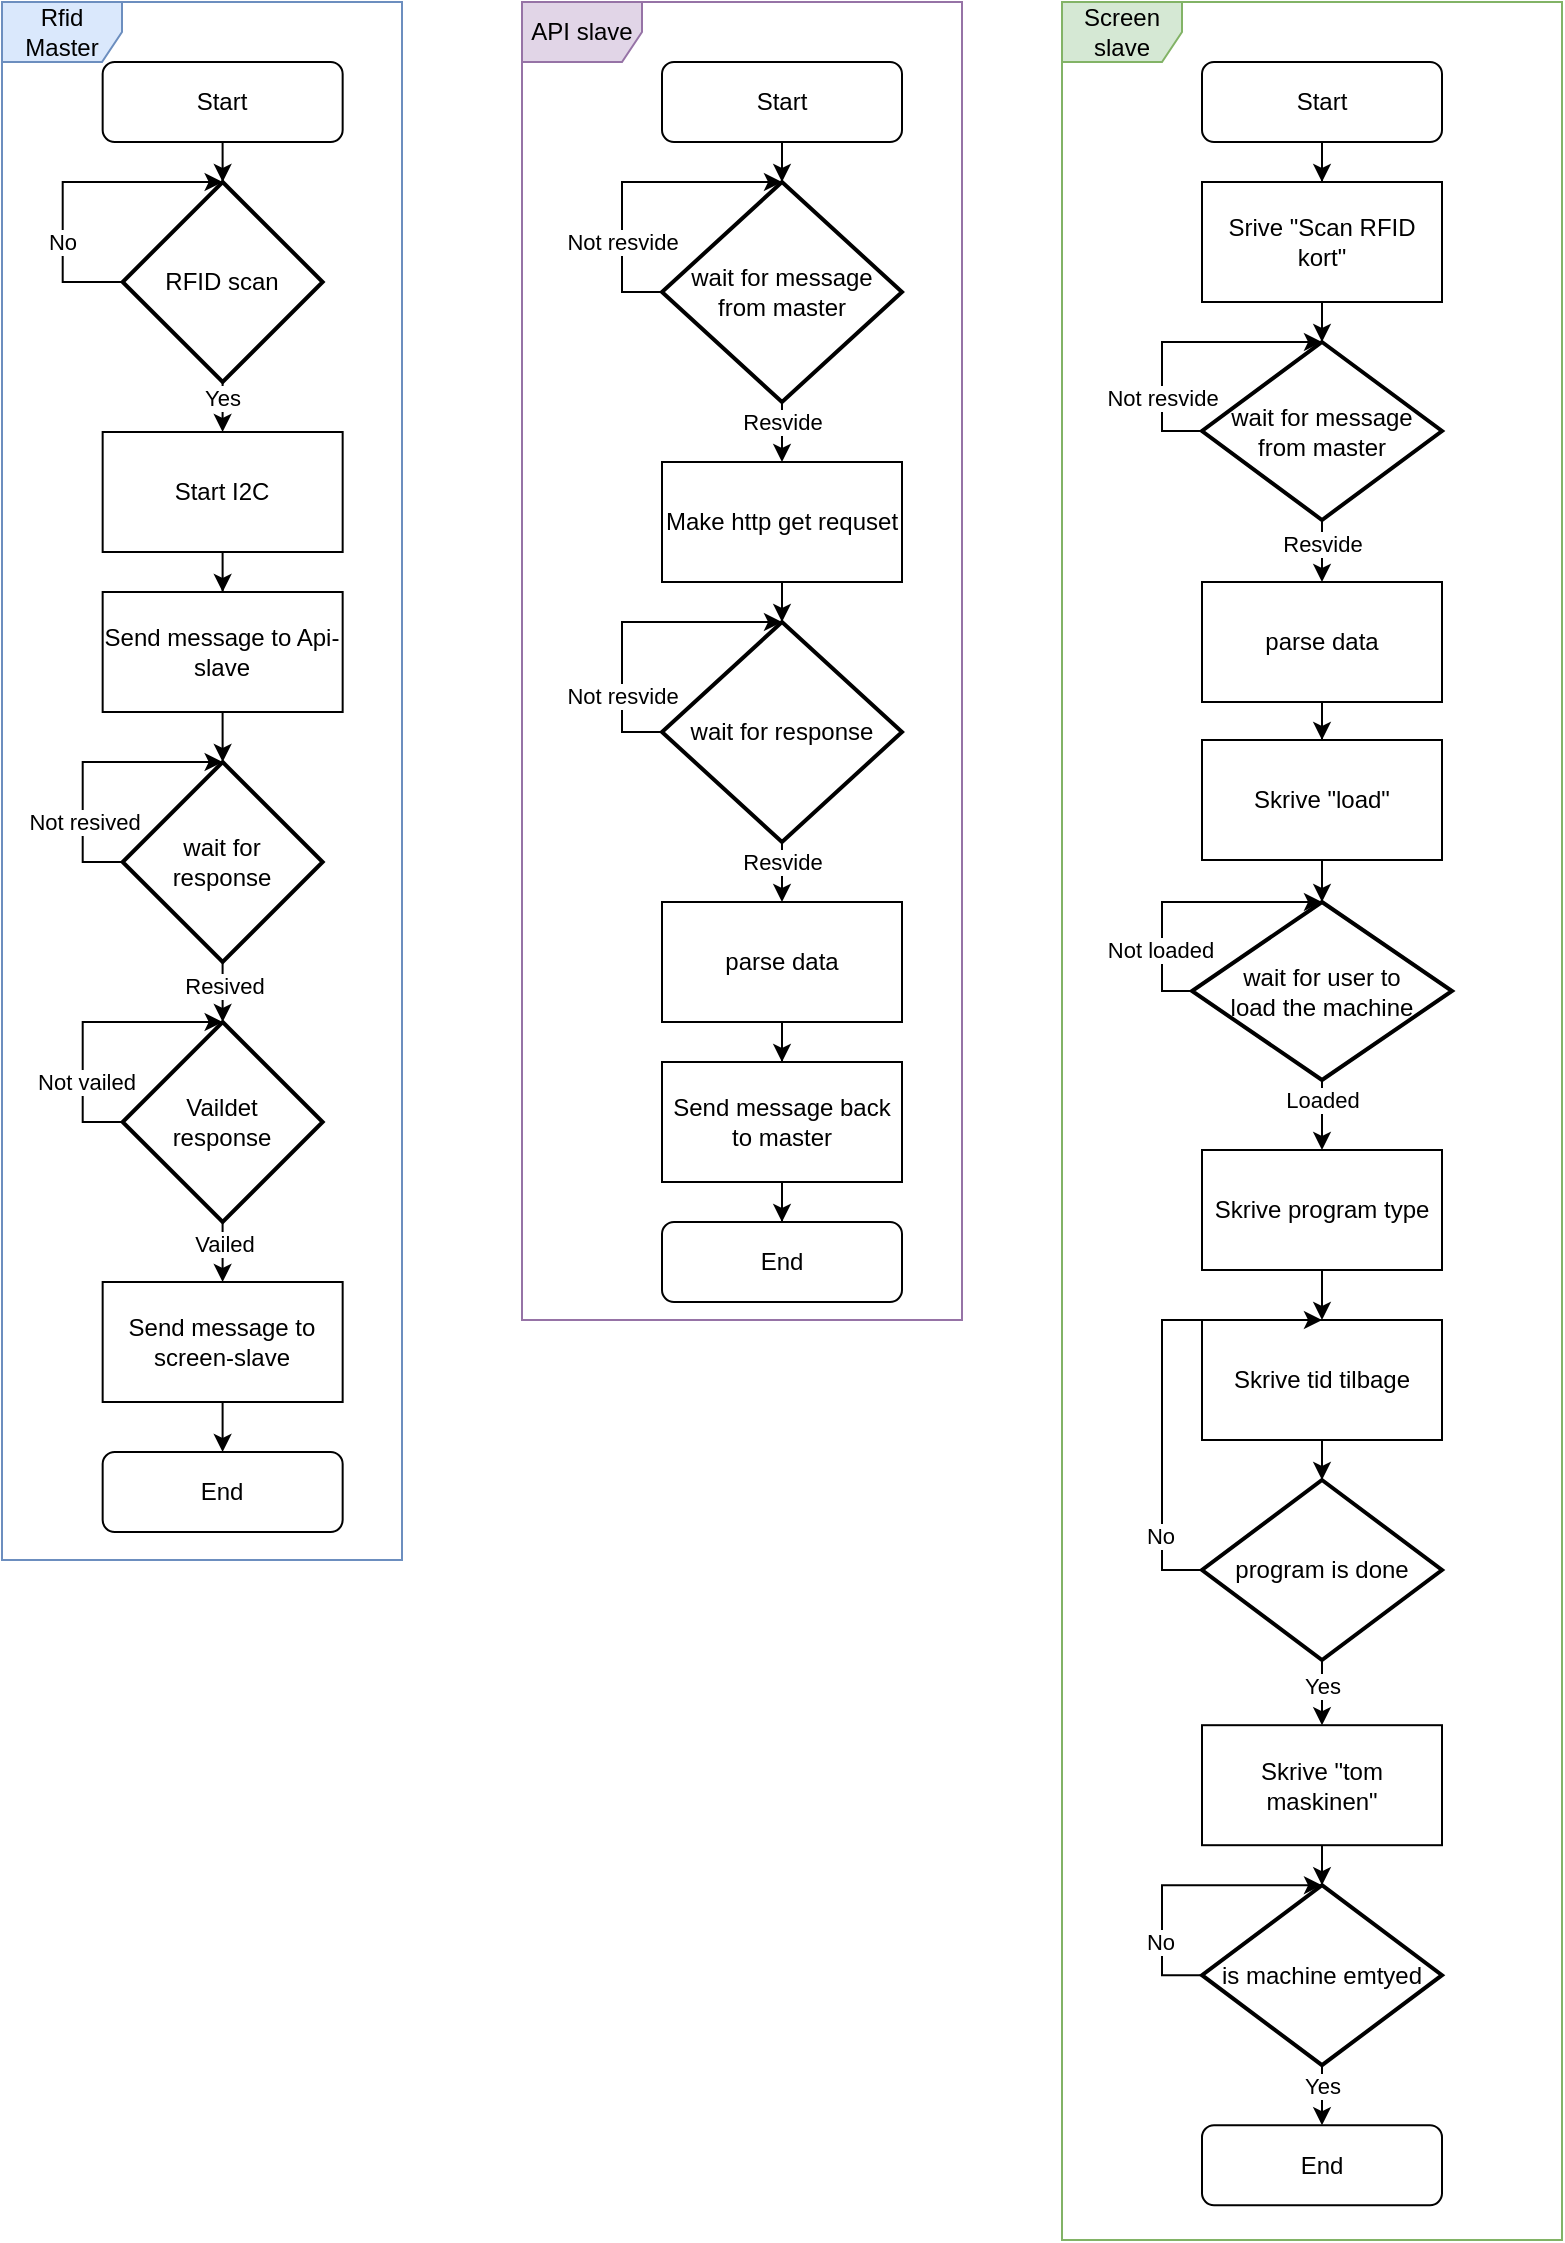 <mxfile version="14.6.13" type="device"><diagram id="C5RBs43oDa-KdzZeNtuy" name="Page-1"><mxGraphModel dx="2946" dy="1690" grid="1" gridSize="10" guides="1" tooltips="1" connect="1" arrows="1" fold="1" page="1" pageScale="1" pageWidth="827" pageHeight="1169" math="0" shadow="0"><root><mxCell id="WIyWlLk6GJQsqaUBKTNV-0"/><mxCell id="WIyWlLk6GJQsqaUBKTNV-1" parent="WIyWlLk6GJQsqaUBKTNV-0"/><mxCell id="k3OGvV_NUxRRAAEXV-PW-32" style="edgeStyle=orthogonalEdgeStyle;rounded=0;orthogonalLoop=1;jettySize=auto;html=1;entryX=0.5;entryY=0;entryDx=0;entryDy=0;startArrow=none;startFill=0;endArrow=classic;endFill=1;" edge="1" parent="WIyWlLk6GJQsqaUBKTNV-1" source="k3OGvV_NUxRRAAEXV-PW-0" target="k3OGvV_NUxRRAAEXV-PW-1"><mxGeometry relative="1" as="geometry"/></mxCell><mxCell id="k3OGvV_NUxRRAAEXV-PW-0" value="Start I2C" style="rounded=0;whiteSpace=wrap;html=1;" vertex="1" parent="WIyWlLk6GJQsqaUBKTNV-1"><mxGeometry x="70.33" y="246" width="120" height="60" as="geometry"/></mxCell><mxCell id="k3OGvV_NUxRRAAEXV-PW-33" style="edgeStyle=orthogonalEdgeStyle;rounded=0;orthogonalLoop=1;jettySize=auto;html=1;entryX=0.5;entryY=0;entryDx=0;entryDy=0;entryPerimeter=0;startArrow=none;startFill=0;endArrow=classic;endFill=1;" edge="1" parent="WIyWlLk6GJQsqaUBKTNV-1" source="k3OGvV_NUxRRAAEXV-PW-1" target="k3OGvV_NUxRRAAEXV-PW-3"><mxGeometry relative="1" as="geometry"/></mxCell><mxCell id="k3OGvV_NUxRRAAEXV-PW-1" value="Send message to Api-slave" style="rounded=0;whiteSpace=wrap;html=1;" vertex="1" parent="WIyWlLk6GJQsqaUBKTNV-1"><mxGeometry x="70.33" y="326" width="120" height="60" as="geometry"/></mxCell><mxCell id="k3OGvV_NUxRRAAEXV-PW-27" style="edgeStyle=orthogonalEdgeStyle;rounded=0;orthogonalLoop=1;jettySize=auto;html=1;" edge="1" parent="WIyWlLk6GJQsqaUBKTNV-1" source="k3OGvV_NUxRRAAEXV-PW-2" target="k3OGvV_NUxRRAAEXV-PW-0"><mxGeometry relative="1" as="geometry"/></mxCell><mxCell id="k3OGvV_NUxRRAAEXV-PW-28" value="Yes" style="edgeLabel;html=1;align=center;verticalAlign=middle;resizable=0;points=[];" vertex="1" connectable="0" parent="k3OGvV_NUxRRAAEXV-PW-27"><mxGeometry x="0.156" y="1" relative="1" as="geometry"><mxPoint as="offset"/></mxGeometry></mxCell><mxCell id="k3OGvV_NUxRRAAEXV-PW-29" style="edgeStyle=orthogonalEdgeStyle;rounded=0;orthogonalLoop=1;jettySize=auto;html=1;entryX=0;entryY=0.5;entryDx=0;entryDy=0;entryPerimeter=0;endArrow=none;endFill=0;startArrow=classic;startFill=1;" edge="1" parent="WIyWlLk6GJQsqaUBKTNV-1" target="k3OGvV_NUxRRAAEXV-PW-2"><mxGeometry relative="1" as="geometry"><mxPoint x="130.33" y="121" as="targetPoint"/><mxPoint x="130.33" y="121" as="sourcePoint"/><Array as="points"><mxPoint x="50.33" y="121"/><mxPoint x="50.33" y="171"/></Array></mxGeometry></mxCell><mxCell id="k3OGvV_NUxRRAAEXV-PW-30" value="No" style="edgeLabel;html=1;align=center;verticalAlign=middle;resizable=0;points=[];" vertex="1" connectable="0" parent="k3OGvV_NUxRRAAEXV-PW-29"><mxGeometry x="0.706" y="1" relative="1" as="geometry"><mxPoint x="-7" y="-19" as="offset"/></mxGeometry></mxCell><mxCell id="k3OGvV_NUxRRAAEXV-PW-2" value="RFID scan" style="strokeWidth=2;html=1;shape=mxgraph.flowchart.decision;whiteSpace=wrap;" vertex="1" parent="WIyWlLk6GJQsqaUBKTNV-1"><mxGeometry x="80.33" y="121" width="100" height="100" as="geometry"/></mxCell><mxCell id="k3OGvV_NUxRRAAEXV-PW-34" style="edgeStyle=orthogonalEdgeStyle;rounded=0;orthogonalLoop=1;jettySize=auto;html=1;entryX=0.5;entryY=0;entryDx=0;entryDy=0;entryPerimeter=0;startArrow=none;startFill=0;endArrow=classic;endFill=1;" edge="1" parent="WIyWlLk6GJQsqaUBKTNV-1" source="k3OGvV_NUxRRAAEXV-PW-3" target="k3OGvV_NUxRRAAEXV-PW-4"><mxGeometry relative="1" as="geometry"/></mxCell><mxCell id="k3OGvV_NUxRRAAEXV-PW-35" value="Resived" style="edgeLabel;html=1;align=center;verticalAlign=middle;resizable=0;points=[];" vertex="1" connectable="0" parent="k3OGvV_NUxRRAAEXV-PW-34"><mxGeometry x="-0.781" relative="1" as="geometry"><mxPoint y="6" as="offset"/></mxGeometry></mxCell><mxCell id="k3OGvV_NUxRRAAEXV-PW-36" style="edgeStyle=orthogonalEdgeStyle;rounded=0;orthogonalLoop=1;jettySize=auto;html=1;startArrow=none;startFill=0;endArrow=classic;endFill=1;exitX=0;exitY=0.5;exitDx=0;exitDy=0;exitPerimeter=0;entryX=0.5;entryY=0;entryDx=0;entryDy=0;entryPerimeter=0;" edge="1" parent="WIyWlLk6GJQsqaUBKTNV-1" source="k3OGvV_NUxRRAAEXV-PW-3" target="k3OGvV_NUxRRAAEXV-PW-3"><mxGeometry relative="1" as="geometry"><mxPoint x="10.33" y="451" as="targetPoint"/><Array as="points"><mxPoint x="60.33" y="461"/><mxPoint x="60.33" y="411"/></Array></mxGeometry></mxCell><mxCell id="k3OGvV_NUxRRAAEXV-PW-37" value="Not resived" style="edgeLabel;html=1;align=center;verticalAlign=middle;resizable=0;points=[];" vertex="1" connectable="0" parent="k3OGvV_NUxRRAAEXV-PW-36"><mxGeometry x="-0.773" relative="1" as="geometry"><mxPoint x="-4" y="-20" as="offset"/></mxGeometry></mxCell><mxCell id="k3OGvV_NUxRRAAEXV-PW-3" value="wait for &lt;br&gt;response" style="strokeWidth=2;html=1;shape=mxgraph.flowchart.decision;whiteSpace=wrap;" vertex="1" parent="WIyWlLk6GJQsqaUBKTNV-1"><mxGeometry x="80.33" y="411" width="100" height="100" as="geometry"/></mxCell><mxCell id="k3OGvV_NUxRRAAEXV-PW-38" style="edgeStyle=orthogonalEdgeStyle;rounded=0;orthogonalLoop=1;jettySize=auto;html=1;startArrow=none;startFill=0;endArrow=classic;endFill=1;" edge="1" parent="WIyWlLk6GJQsqaUBKTNV-1" source="k3OGvV_NUxRRAAEXV-PW-4" target="k3OGvV_NUxRRAAEXV-PW-5"><mxGeometry relative="1" as="geometry"/></mxCell><mxCell id="k3OGvV_NUxRRAAEXV-PW-40" value="Vailed" style="edgeLabel;html=1;align=center;verticalAlign=middle;resizable=0;points=[];" vertex="1" connectable="0" parent="k3OGvV_NUxRRAAEXV-PW-38"><mxGeometry x="-0.747" relative="1" as="geometry"><mxPoint y="4" as="offset"/></mxGeometry></mxCell><mxCell id="k3OGvV_NUxRRAAEXV-PW-41" style="edgeStyle=orthogonalEdgeStyle;rounded=0;orthogonalLoop=1;jettySize=auto;html=1;startArrow=none;startFill=0;endArrow=classic;endFill=1;exitX=0;exitY=0.5;exitDx=0;exitDy=0;exitPerimeter=0;entryX=0.5;entryY=0;entryDx=0;entryDy=0;entryPerimeter=0;" edge="1" parent="WIyWlLk6GJQsqaUBKTNV-1" source="k3OGvV_NUxRRAAEXV-PW-4" target="k3OGvV_NUxRRAAEXV-PW-4"><mxGeometry relative="1" as="geometry"><mxPoint x="10.33" y="571" as="targetPoint"/><Array as="points"><mxPoint x="60.33" y="591"/><mxPoint x="60.33" y="541"/></Array></mxGeometry></mxCell><mxCell id="k3OGvV_NUxRRAAEXV-PW-42" value="Not vailed" style="edgeLabel;html=1;align=center;verticalAlign=middle;resizable=0;points=[];" vertex="1" connectable="0" parent="k3OGvV_NUxRRAAEXV-PW-41"><mxGeometry x="-0.509" y="-1" relative="1" as="geometry"><mxPoint y="-6" as="offset"/></mxGeometry></mxCell><mxCell id="k3OGvV_NUxRRAAEXV-PW-4" value="Vaildet &lt;br&gt;response" style="strokeWidth=2;html=1;shape=mxgraph.flowchart.decision;whiteSpace=wrap;" vertex="1" parent="WIyWlLk6GJQsqaUBKTNV-1"><mxGeometry x="80.33" y="541" width="100" height="100" as="geometry"/></mxCell><mxCell id="k3OGvV_NUxRRAAEXV-PW-39" style="edgeStyle=orthogonalEdgeStyle;rounded=0;orthogonalLoop=1;jettySize=auto;html=1;startArrow=none;startFill=0;endArrow=classic;endFill=1;" edge="1" parent="WIyWlLk6GJQsqaUBKTNV-1" source="k3OGvV_NUxRRAAEXV-PW-5" target="k3OGvV_NUxRRAAEXV-PW-6"><mxGeometry relative="1" as="geometry"/></mxCell><mxCell id="k3OGvV_NUxRRAAEXV-PW-5" value="Send message to screen-slave" style="rounded=0;whiteSpace=wrap;html=1;" vertex="1" parent="WIyWlLk6GJQsqaUBKTNV-1"><mxGeometry x="70.33" y="671" width="120" height="60" as="geometry"/></mxCell><mxCell id="k3OGvV_NUxRRAAEXV-PW-6" value="End" style="rounded=1;whiteSpace=wrap;html=1;fontSize=12;glass=0;strokeWidth=1;shadow=0;" vertex="1" parent="WIyWlLk6GJQsqaUBKTNV-1"><mxGeometry x="70.33" y="756" width="120" height="40" as="geometry"/></mxCell><mxCell id="k3OGvV_NUxRRAAEXV-PW-26" style="edgeStyle=orthogonalEdgeStyle;rounded=0;orthogonalLoop=1;jettySize=auto;html=1;entryX=0.5;entryY=0;entryDx=0;entryDy=0;entryPerimeter=0;" edge="1" parent="WIyWlLk6GJQsqaUBKTNV-1" source="k3OGvV_NUxRRAAEXV-PW-7" target="k3OGvV_NUxRRAAEXV-PW-2"><mxGeometry relative="1" as="geometry"/></mxCell><mxCell id="k3OGvV_NUxRRAAEXV-PW-7" value="Start" style="rounded=1;whiteSpace=wrap;html=1;fontSize=12;glass=0;strokeWidth=1;shadow=0;" vertex="1" parent="WIyWlLk6GJQsqaUBKTNV-1"><mxGeometry x="70.33" y="61" width="120" height="40" as="geometry"/></mxCell><mxCell id="k3OGvV_NUxRRAAEXV-PW-44" style="edgeStyle=orthogonalEdgeStyle;rounded=0;orthogonalLoop=1;jettySize=auto;html=1;entryX=0.5;entryY=0;entryDx=0;entryDy=0;entryPerimeter=0;startArrow=none;startFill=0;endArrow=classic;endFill=1;" edge="1" parent="WIyWlLk6GJQsqaUBKTNV-1" source="k3OGvV_NUxRRAAEXV-PW-8" target="k3OGvV_NUxRRAAEXV-PW-9"><mxGeometry relative="1" as="geometry"/></mxCell><mxCell id="k3OGvV_NUxRRAAEXV-PW-8" value="Start" style="rounded=1;whiteSpace=wrap;html=1;fontSize=12;glass=0;strokeWidth=1;shadow=0;" vertex="1" parent="WIyWlLk6GJQsqaUBKTNV-1"><mxGeometry x="350" y="61" width="120" height="40" as="geometry"/></mxCell><mxCell id="k3OGvV_NUxRRAAEXV-PW-45" style="edgeStyle=orthogonalEdgeStyle;rounded=0;orthogonalLoop=1;jettySize=auto;html=1;startArrow=none;startFill=0;endArrow=classic;endFill=1;" edge="1" parent="WIyWlLk6GJQsqaUBKTNV-1" source="k3OGvV_NUxRRAAEXV-PW-9" target="k3OGvV_NUxRRAAEXV-PW-43"><mxGeometry relative="1" as="geometry"/></mxCell><mxCell id="k3OGvV_NUxRRAAEXV-PW-47" value="Resvide" style="edgeLabel;html=1;align=center;verticalAlign=middle;resizable=0;points=[];" vertex="1" connectable="0" parent="k3OGvV_NUxRRAAEXV-PW-45"><mxGeometry x="-0.779" relative="1" as="geometry"><mxPoint y="4" as="offset"/></mxGeometry></mxCell><mxCell id="k3OGvV_NUxRRAAEXV-PW-48" style="edgeStyle=orthogonalEdgeStyle;rounded=0;orthogonalLoop=1;jettySize=auto;html=1;startArrow=none;startFill=0;endArrow=classic;endFill=1;exitX=0;exitY=0.5;exitDx=0;exitDy=0;exitPerimeter=0;entryX=0.5;entryY=0;entryDx=0;entryDy=0;entryPerimeter=0;" edge="1" parent="WIyWlLk6GJQsqaUBKTNV-1" source="k3OGvV_NUxRRAAEXV-PW-9" target="k3OGvV_NUxRRAAEXV-PW-9"><mxGeometry relative="1" as="geometry"><mxPoint x="290" y="176" as="targetPoint"/><Array as="points"><mxPoint x="330" y="176"/><mxPoint x="330" y="121"/></Array></mxGeometry></mxCell><mxCell id="k3OGvV_NUxRRAAEXV-PW-49" value="Not resvide" style="edgeLabel;html=1;align=center;verticalAlign=middle;resizable=0;points=[];" vertex="1" connectable="0" parent="k3OGvV_NUxRRAAEXV-PW-48"><mxGeometry x="-0.547" relative="1" as="geometry"><mxPoint y="-10" as="offset"/></mxGeometry></mxCell><mxCell id="k3OGvV_NUxRRAAEXV-PW-9" value="wait for message from master" style="strokeWidth=2;html=1;shape=mxgraph.flowchart.decision;whiteSpace=wrap;" vertex="1" parent="WIyWlLk6GJQsqaUBKTNV-1"><mxGeometry x="350" y="121" width="120" height="110" as="geometry"/></mxCell><mxCell id="k3OGvV_NUxRRAAEXV-PW-50" style="edgeStyle=orthogonalEdgeStyle;rounded=0;orthogonalLoop=1;jettySize=auto;html=1;entryX=0.5;entryY=0;entryDx=0;entryDy=0;startArrow=none;startFill=0;endArrow=classic;endFill=1;" edge="1" parent="WIyWlLk6GJQsqaUBKTNV-1" source="k3OGvV_NUxRRAAEXV-PW-10" target="k3OGvV_NUxRRAAEXV-PW-11"><mxGeometry relative="1" as="geometry"/></mxCell><mxCell id="k3OGvV_NUxRRAAEXV-PW-51" value="Resvide" style="edgeLabel;html=1;align=center;verticalAlign=middle;resizable=0;points=[];" vertex="1" connectable="0" parent="k3OGvV_NUxRRAAEXV-PW-50"><mxGeometry x="-0.795" y="1" relative="1" as="geometry"><mxPoint x="-1" y="5" as="offset"/></mxGeometry></mxCell><mxCell id="k3OGvV_NUxRRAAEXV-PW-52" style="edgeStyle=orthogonalEdgeStyle;rounded=0;orthogonalLoop=1;jettySize=auto;html=1;startArrow=none;startFill=0;endArrow=classic;endFill=1;exitX=0;exitY=0.5;exitDx=0;exitDy=0;exitPerimeter=0;entryX=0.5;entryY=0;entryDx=0;entryDy=0;entryPerimeter=0;" edge="1" parent="WIyWlLk6GJQsqaUBKTNV-1" source="k3OGvV_NUxRRAAEXV-PW-10" target="k3OGvV_NUxRRAAEXV-PW-10"><mxGeometry relative="1" as="geometry"><mxPoint x="300" y="396" as="targetPoint"/><Array as="points"><mxPoint x="330" y="396"/><mxPoint x="330" y="341"/></Array></mxGeometry></mxCell><mxCell id="k3OGvV_NUxRRAAEXV-PW-53" value="Not resvide" style="edgeLabel;html=1;align=center;verticalAlign=middle;resizable=0;points=[];" vertex="1" connectable="0" parent="k3OGvV_NUxRRAAEXV-PW-52"><mxGeometry x="-0.501" relative="1" as="geometry"><mxPoint as="offset"/></mxGeometry></mxCell><mxCell id="k3OGvV_NUxRRAAEXV-PW-10" value="wait for response" style="strokeWidth=2;html=1;shape=mxgraph.flowchart.decision;whiteSpace=wrap;" vertex="1" parent="WIyWlLk6GJQsqaUBKTNV-1"><mxGeometry x="350" y="341" width="120" height="110" as="geometry"/></mxCell><mxCell id="k3OGvV_NUxRRAAEXV-PW-54" style="edgeStyle=orthogonalEdgeStyle;rounded=0;orthogonalLoop=1;jettySize=auto;html=1;entryX=0.5;entryY=0;entryDx=0;entryDy=0;startArrow=none;startFill=0;endArrow=classic;endFill=1;" edge="1" parent="WIyWlLk6GJQsqaUBKTNV-1" source="k3OGvV_NUxRRAAEXV-PW-11" target="k3OGvV_NUxRRAAEXV-PW-12"><mxGeometry relative="1" as="geometry"/></mxCell><mxCell id="k3OGvV_NUxRRAAEXV-PW-11" value="parse data" style="rounded=0;whiteSpace=wrap;html=1;" vertex="1" parent="WIyWlLk6GJQsqaUBKTNV-1"><mxGeometry x="350" y="481" width="120" height="60" as="geometry"/></mxCell><mxCell id="k3OGvV_NUxRRAAEXV-PW-55" style="edgeStyle=orthogonalEdgeStyle;rounded=0;orthogonalLoop=1;jettySize=auto;html=1;entryX=0.5;entryY=0;entryDx=0;entryDy=0;startArrow=none;startFill=0;endArrow=classic;endFill=1;" edge="1" parent="WIyWlLk6GJQsqaUBKTNV-1" source="k3OGvV_NUxRRAAEXV-PW-12" target="k3OGvV_NUxRRAAEXV-PW-13"><mxGeometry relative="1" as="geometry"/></mxCell><mxCell id="k3OGvV_NUxRRAAEXV-PW-12" value="Send message back to master" style="rounded=0;whiteSpace=wrap;html=1;" vertex="1" parent="WIyWlLk6GJQsqaUBKTNV-1"><mxGeometry x="350" y="561" width="120" height="60" as="geometry"/></mxCell><mxCell id="k3OGvV_NUxRRAAEXV-PW-13" value="End" style="rounded=1;whiteSpace=wrap;html=1;fontSize=12;glass=0;strokeWidth=1;shadow=0;" vertex="1" parent="WIyWlLk6GJQsqaUBKTNV-1"><mxGeometry x="350" y="641" width="120" height="40" as="geometry"/></mxCell><mxCell id="k3OGvV_NUxRRAAEXV-PW-56" style="edgeStyle=orthogonalEdgeStyle;rounded=0;orthogonalLoop=1;jettySize=auto;html=1;entryX=0.5;entryY=0;entryDx=0;entryDy=0;startArrow=none;startFill=0;endArrow=classic;endFill=1;" edge="1" parent="WIyWlLk6GJQsqaUBKTNV-1" source="k3OGvV_NUxRRAAEXV-PW-14" target="k3OGvV_NUxRRAAEXV-PW-15"><mxGeometry relative="1" as="geometry"/></mxCell><mxCell id="k3OGvV_NUxRRAAEXV-PW-14" value="Start" style="rounded=1;whiteSpace=wrap;html=1;fontSize=12;glass=0;strokeWidth=1;shadow=0;" vertex="1" parent="WIyWlLk6GJQsqaUBKTNV-1"><mxGeometry x="620" y="61" width="120" height="40" as="geometry"/></mxCell><mxCell id="k3OGvV_NUxRRAAEXV-PW-57" style="edgeStyle=orthogonalEdgeStyle;rounded=0;orthogonalLoop=1;jettySize=auto;html=1;entryX=0.5;entryY=0;entryDx=0;entryDy=0;entryPerimeter=0;startArrow=none;startFill=0;endArrow=classic;endFill=1;" edge="1" parent="WIyWlLk6GJQsqaUBKTNV-1" source="k3OGvV_NUxRRAAEXV-PW-15" target="k3OGvV_NUxRRAAEXV-PW-16"><mxGeometry relative="1" as="geometry"/></mxCell><mxCell id="k3OGvV_NUxRRAAEXV-PW-15" value="Srive &quot;Scan RFID kort&quot;" style="rounded=0;whiteSpace=wrap;html=1;" vertex="1" parent="WIyWlLk6GJQsqaUBKTNV-1"><mxGeometry x="620" y="121" width="120" height="60" as="geometry"/></mxCell><mxCell id="k3OGvV_NUxRRAAEXV-PW-58" style="edgeStyle=orthogonalEdgeStyle;rounded=0;orthogonalLoop=1;jettySize=auto;html=1;startArrow=none;startFill=0;endArrow=classic;endFill=1;" edge="1" parent="WIyWlLk6GJQsqaUBKTNV-1" source="k3OGvV_NUxRRAAEXV-PW-16" target="k3OGvV_NUxRRAAEXV-PW-17"><mxGeometry relative="1" as="geometry"/></mxCell><mxCell id="k3OGvV_NUxRRAAEXV-PW-61" value="Resvide" style="edgeLabel;html=1;align=center;verticalAlign=middle;resizable=0;points=[];" vertex="1" connectable="0" parent="k3OGvV_NUxRRAAEXV-PW-58"><mxGeometry x="0.523" relative="1" as="geometry"><mxPoint y="-8" as="offset"/></mxGeometry></mxCell><mxCell id="k3OGvV_NUxRRAAEXV-PW-62" style="edgeStyle=orthogonalEdgeStyle;rounded=0;orthogonalLoop=1;jettySize=auto;html=1;startArrow=none;startFill=0;endArrow=classic;endFill=1;exitX=0;exitY=0.5;exitDx=0;exitDy=0;exitPerimeter=0;entryX=0.5;entryY=0;entryDx=0;entryDy=0;entryPerimeter=0;" edge="1" parent="WIyWlLk6GJQsqaUBKTNV-1" source="k3OGvV_NUxRRAAEXV-PW-16" target="k3OGvV_NUxRRAAEXV-PW-16"><mxGeometry relative="1" as="geometry"><mxPoint x="560" y="241" as="targetPoint"/><Array as="points"><mxPoint x="600" y="246"/><mxPoint x="600" y="201"/></Array></mxGeometry></mxCell><mxCell id="k3OGvV_NUxRRAAEXV-PW-63" value="Not resvide" style="edgeLabel;html=1;align=center;verticalAlign=middle;resizable=0;points=[];" vertex="1" connectable="0" parent="k3OGvV_NUxRRAAEXV-PW-62"><mxGeometry x="-0.626" relative="1" as="geometry"><mxPoint y="-10" as="offset"/></mxGeometry></mxCell><mxCell id="k3OGvV_NUxRRAAEXV-PW-16" value="wait for message from master" style="strokeWidth=2;html=1;shape=mxgraph.flowchart.decision;whiteSpace=wrap;" vertex="1" parent="WIyWlLk6GJQsqaUBKTNV-1"><mxGeometry x="620" y="201" width="120" height="89" as="geometry"/></mxCell><mxCell id="k3OGvV_NUxRRAAEXV-PW-59" style="edgeStyle=orthogonalEdgeStyle;rounded=0;orthogonalLoop=1;jettySize=auto;html=1;startArrow=none;startFill=0;endArrow=classic;endFill=1;" edge="1" parent="WIyWlLk6GJQsqaUBKTNV-1" source="k3OGvV_NUxRRAAEXV-PW-17" target="k3OGvV_NUxRRAAEXV-PW-18"><mxGeometry relative="1" as="geometry"/></mxCell><mxCell id="k3OGvV_NUxRRAAEXV-PW-17" value="parse data" style="rounded=0;whiteSpace=wrap;html=1;" vertex="1" parent="WIyWlLk6GJQsqaUBKTNV-1"><mxGeometry x="620" y="321" width="120" height="60" as="geometry"/></mxCell><mxCell id="k3OGvV_NUxRRAAEXV-PW-60" style="edgeStyle=orthogonalEdgeStyle;rounded=0;orthogonalLoop=1;jettySize=auto;html=1;startArrow=none;startFill=0;endArrow=classic;endFill=1;" edge="1" parent="WIyWlLk6GJQsqaUBKTNV-1" source="k3OGvV_NUxRRAAEXV-PW-18" target="k3OGvV_NUxRRAAEXV-PW-19"><mxGeometry relative="1" as="geometry"/></mxCell><mxCell id="k3OGvV_NUxRRAAEXV-PW-18" value="Skrive &quot;load&quot;" style="rounded=0;whiteSpace=wrap;html=1;" vertex="1" parent="WIyWlLk6GJQsqaUBKTNV-1"><mxGeometry x="620" y="400" width="120" height="60" as="geometry"/></mxCell><mxCell id="k3OGvV_NUxRRAAEXV-PW-64" style="edgeStyle=orthogonalEdgeStyle;rounded=0;orthogonalLoop=1;jettySize=auto;html=1;startArrow=none;startFill=0;endArrow=classic;endFill=1;" edge="1" parent="WIyWlLk6GJQsqaUBKTNV-1" source="k3OGvV_NUxRRAAEXV-PW-19" target="k3OGvV_NUxRRAAEXV-PW-20"><mxGeometry relative="1" as="geometry"/></mxCell><mxCell id="k3OGvV_NUxRRAAEXV-PW-65" value="Loaded" style="edgeLabel;html=1;align=center;verticalAlign=middle;resizable=0;points=[];" vertex="1" connectable="0" parent="k3OGvV_NUxRRAAEXV-PW-64"><mxGeometry x="-0.742" relative="1" as="geometry"><mxPoint y="4" as="offset"/></mxGeometry></mxCell><mxCell id="k3OGvV_NUxRRAAEXV-PW-66" style="edgeStyle=orthogonalEdgeStyle;rounded=0;orthogonalLoop=1;jettySize=auto;html=1;startArrow=none;startFill=0;endArrow=classic;endFill=1;exitX=0;exitY=0.5;exitDx=0;exitDy=0;exitPerimeter=0;entryX=0.5;entryY=0;entryDx=0;entryDy=0;entryPerimeter=0;" edge="1" parent="WIyWlLk6GJQsqaUBKTNV-1" source="k3OGvV_NUxRRAAEXV-PW-19" target="k3OGvV_NUxRRAAEXV-PW-19"><mxGeometry relative="1" as="geometry"><mxPoint x="580" y="551" as="targetPoint"/><Array as="points"><mxPoint x="600" y="526"/><mxPoint x="600" y="481"/></Array></mxGeometry></mxCell><mxCell id="k3OGvV_NUxRRAAEXV-PW-67" value="Not loaded" style="edgeLabel;html=1;align=center;verticalAlign=middle;resizable=0;points=[];" vertex="1" connectable="0" parent="k3OGvV_NUxRRAAEXV-PW-66"><mxGeometry x="-0.57" y="1" relative="1" as="geometry"><mxPoint y="-6" as="offset"/></mxGeometry></mxCell><mxCell id="k3OGvV_NUxRRAAEXV-PW-19" value="wait for user to &lt;br&gt;load the machine" style="strokeWidth=2;html=1;shape=mxgraph.flowchart.decision;whiteSpace=wrap;" vertex="1" parent="WIyWlLk6GJQsqaUBKTNV-1"><mxGeometry x="615" y="481" width="130" height="89" as="geometry"/></mxCell><mxCell id="k3OGvV_NUxRRAAEXV-PW-68" style="edgeStyle=orthogonalEdgeStyle;rounded=0;orthogonalLoop=1;jettySize=auto;html=1;entryX=0.5;entryY=0;entryDx=0;entryDy=0;startArrow=none;startFill=0;endArrow=classic;endFill=1;" edge="1" parent="WIyWlLk6GJQsqaUBKTNV-1" source="k3OGvV_NUxRRAAEXV-PW-20" target="k3OGvV_NUxRRAAEXV-PW-21"><mxGeometry relative="1" as="geometry"/></mxCell><mxCell id="k3OGvV_NUxRRAAEXV-PW-20" value="Skrive program type" style="rounded=0;whiteSpace=wrap;html=1;" vertex="1" parent="WIyWlLk6GJQsqaUBKTNV-1"><mxGeometry x="620" y="605" width="120" height="60" as="geometry"/></mxCell><mxCell id="k3OGvV_NUxRRAAEXV-PW-69" style="edgeStyle=orthogonalEdgeStyle;rounded=0;orthogonalLoop=1;jettySize=auto;html=1;startArrow=none;startFill=0;endArrow=classic;endFill=1;" edge="1" parent="WIyWlLk6GJQsqaUBKTNV-1" source="k3OGvV_NUxRRAAEXV-PW-21" target="k3OGvV_NUxRRAAEXV-PW-22"><mxGeometry relative="1" as="geometry"/></mxCell><mxCell id="k3OGvV_NUxRRAAEXV-PW-21" value="Skrive tid tilbage" style="rounded=0;whiteSpace=wrap;html=1;" vertex="1" parent="WIyWlLk6GJQsqaUBKTNV-1"><mxGeometry x="620" y="690" width="120" height="60" as="geometry"/></mxCell><mxCell id="k3OGvV_NUxRRAAEXV-PW-70" style="edgeStyle=orthogonalEdgeStyle;rounded=0;orthogonalLoop=1;jettySize=auto;html=1;entryX=0.5;entryY=0;entryDx=0;entryDy=0;startArrow=none;startFill=0;endArrow=classic;endFill=1;" edge="1" parent="WIyWlLk6GJQsqaUBKTNV-1" source="k3OGvV_NUxRRAAEXV-PW-22" target="k3OGvV_NUxRRAAEXV-PW-23"><mxGeometry relative="1" as="geometry"/></mxCell><mxCell id="k3OGvV_NUxRRAAEXV-PW-73" value="Yes" style="edgeLabel;html=1;align=center;verticalAlign=middle;resizable=0;points=[];" vertex="1" connectable="0" parent="k3OGvV_NUxRRAAEXV-PW-70"><mxGeometry x="0.484" relative="1" as="geometry"><mxPoint y="-7" as="offset"/></mxGeometry></mxCell><mxCell id="k3OGvV_NUxRRAAEXV-PW-74" style="edgeStyle=orthogonalEdgeStyle;rounded=0;orthogonalLoop=1;jettySize=auto;html=1;entryX=0.5;entryY=0;entryDx=0;entryDy=0;startArrow=none;startFill=0;endArrow=classic;endFill=1;exitX=0;exitY=0.5;exitDx=0;exitDy=0;exitPerimeter=0;" edge="1" parent="WIyWlLk6GJQsqaUBKTNV-1" source="k3OGvV_NUxRRAAEXV-PW-22" target="k3OGvV_NUxRRAAEXV-PW-21"><mxGeometry relative="1" as="geometry"><Array as="points"><mxPoint x="600" y="815"/><mxPoint x="600" y="690"/></Array></mxGeometry></mxCell><mxCell id="k3OGvV_NUxRRAAEXV-PW-75" value="No" style="edgeLabel;html=1;align=center;verticalAlign=middle;resizable=0;points=[];" vertex="1" connectable="0" parent="k3OGvV_NUxRRAAEXV-PW-74"><mxGeometry x="-0.683" y="1" relative="1" as="geometry"><mxPoint y="-2" as="offset"/></mxGeometry></mxCell><mxCell id="k3OGvV_NUxRRAAEXV-PW-22" value="program is done" style="strokeWidth=2;html=1;shape=mxgraph.flowchart.decision;whiteSpace=wrap;" vertex="1" parent="WIyWlLk6GJQsqaUBKTNV-1"><mxGeometry x="620" y="770" width="120" height="90" as="geometry"/></mxCell><mxCell id="k3OGvV_NUxRRAAEXV-PW-71" style="edgeStyle=orthogonalEdgeStyle;rounded=0;orthogonalLoop=1;jettySize=auto;html=1;entryX=0.5;entryY=0;entryDx=0;entryDy=0;entryPerimeter=0;startArrow=none;startFill=0;endArrow=classic;endFill=1;" edge="1" parent="WIyWlLk6GJQsqaUBKTNV-1" source="k3OGvV_NUxRRAAEXV-PW-23" target="k3OGvV_NUxRRAAEXV-PW-24"><mxGeometry relative="1" as="geometry"/></mxCell><mxCell id="k3OGvV_NUxRRAAEXV-PW-23" value="Skrive &quot;tom maskinen&quot;" style="rounded=0;whiteSpace=wrap;html=1;" vertex="1" parent="WIyWlLk6GJQsqaUBKTNV-1"><mxGeometry x="620" y="892.6" width="120" height="60" as="geometry"/></mxCell><mxCell id="k3OGvV_NUxRRAAEXV-PW-72" style="edgeStyle=orthogonalEdgeStyle;rounded=0;orthogonalLoop=1;jettySize=auto;html=1;entryX=0.5;entryY=0;entryDx=0;entryDy=0;startArrow=none;startFill=0;endArrow=classic;endFill=1;" edge="1" parent="WIyWlLk6GJQsqaUBKTNV-1" source="k3OGvV_NUxRRAAEXV-PW-24" target="k3OGvV_NUxRRAAEXV-PW-25"><mxGeometry relative="1" as="geometry"/></mxCell><mxCell id="k3OGvV_NUxRRAAEXV-PW-76" value="Yes" style="edgeLabel;html=1;align=center;verticalAlign=middle;resizable=0;points=[];" vertex="1" connectable="0" parent="k3OGvV_NUxRRAAEXV-PW-72"><mxGeometry x="-0.823" relative="1" as="geometry"><mxPoint y="6" as="offset"/></mxGeometry></mxCell><mxCell id="k3OGvV_NUxRRAAEXV-PW-24" value="is machine emtyed" style="strokeWidth=2;html=1;shape=mxgraph.flowchart.decision;whiteSpace=wrap;" vertex="1" parent="WIyWlLk6GJQsqaUBKTNV-1"><mxGeometry x="620" y="972.6" width="120" height="90" as="geometry"/></mxCell><mxCell id="k3OGvV_NUxRRAAEXV-PW-25" value="End" style="rounded=1;whiteSpace=wrap;html=1;fontSize=12;glass=0;strokeWidth=1;shadow=0;" vertex="1" parent="WIyWlLk6GJQsqaUBKTNV-1"><mxGeometry x="620" y="1092.6" width="120" height="40" as="geometry"/></mxCell><mxCell id="k3OGvV_NUxRRAAEXV-PW-46" style="edgeStyle=orthogonalEdgeStyle;rounded=0;orthogonalLoop=1;jettySize=auto;html=1;entryX=0.5;entryY=0;entryDx=0;entryDy=0;entryPerimeter=0;startArrow=none;startFill=0;endArrow=classic;endFill=1;" edge="1" parent="WIyWlLk6GJQsqaUBKTNV-1" source="k3OGvV_NUxRRAAEXV-PW-43" target="k3OGvV_NUxRRAAEXV-PW-10"><mxGeometry relative="1" as="geometry"/></mxCell><mxCell id="k3OGvV_NUxRRAAEXV-PW-43" value="Make http get requset" style="rounded=0;whiteSpace=wrap;html=1;" vertex="1" parent="WIyWlLk6GJQsqaUBKTNV-1"><mxGeometry x="350" y="261" width="120" height="60" as="geometry"/></mxCell><mxCell id="k3OGvV_NUxRRAAEXV-PW-77" style="edgeStyle=orthogonalEdgeStyle;rounded=0;orthogonalLoop=1;jettySize=auto;html=1;exitX=0;exitY=0.5;exitDx=0;exitDy=0;exitPerimeter=0;entryX=0.5;entryY=0;entryDx=0;entryDy=0;entryPerimeter=0;startArrow=none;startFill=0;endArrow=classic;endFill=1;" edge="1" parent="WIyWlLk6GJQsqaUBKTNV-1" source="k3OGvV_NUxRRAAEXV-PW-24" target="k3OGvV_NUxRRAAEXV-PW-24"><mxGeometry relative="1" as="geometry"><Array as="points"><mxPoint x="600" y="1017.6"/><mxPoint x="600" y="972.6"/></Array></mxGeometry></mxCell><mxCell id="k3OGvV_NUxRRAAEXV-PW-78" value="No" style="edgeLabel;html=1;align=center;verticalAlign=middle;resizable=0;points=[];" vertex="1" connectable="0" parent="k3OGvV_NUxRRAAEXV-PW-77"><mxGeometry x="-0.616" y="1" relative="1" as="geometry"><mxPoint y="-9" as="offset"/></mxGeometry></mxCell><mxCell id="k3OGvV_NUxRRAAEXV-PW-79" value="API slave" style="shape=umlFrame;whiteSpace=wrap;html=1;fillColor=#e1d5e7;strokeColor=#9673a6;" vertex="1" parent="WIyWlLk6GJQsqaUBKTNV-1"><mxGeometry x="280" y="31" width="220" height="659" as="geometry"/></mxCell><mxCell id="k3OGvV_NUxRRAAEXV-PW-80" value="Rfid Master" style="shape=umlFrame;whiteSpace=wrap;html=1;fillColor=#dae8fc;strokeColor=#6c8ebf;" vertex="1" parent="WIyWlLk6GJQsqaUBKTNV-1"><mxGeometry x="20" y="31" width="200" height="779" as="geometry"/></mxCell><mxCell id="k3OGvV_NUxRRAAEXV-PW-81" value="Screen slave" style="shape=umlFrame;whiteSpace=wrap;html=1;fillColor=#d5e8d4;strokeColor=#82b366;" vertex="1" parent="WIyWlLk6GJQsqaUBKTNV-1"><mxGeometry x="550" y="31" width="250" height="1119" as="geometry"/></mxCell></root></mxGraphModel></diagram></mxfile>